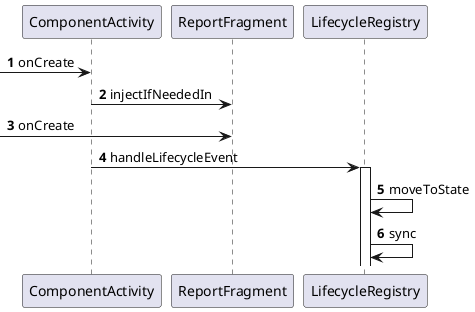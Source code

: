@startuml
'https://plantuml.com/sequence-diagram

autonumber

-> ComponentActivity: onCreate
ComponentActivity -> ReportFragment: injectIfNeededIn
 -> ReportFragment: onCreate
ComponentActivity -> LifecycleRegistry: handleLifecycleEvent
activate LifecycleRegistry
LifecycleRegistry -> LifecycleRegistry: moveToState
LifecycleRegistry -> LifecycleRegistry: sync




'Alice -> Bob: Authentication Request
'Bob --> Alice: Authentication Response

'Alice -> Bob: Another authentication Request
'Alice <-- Bob: another authentication Response
@enduml